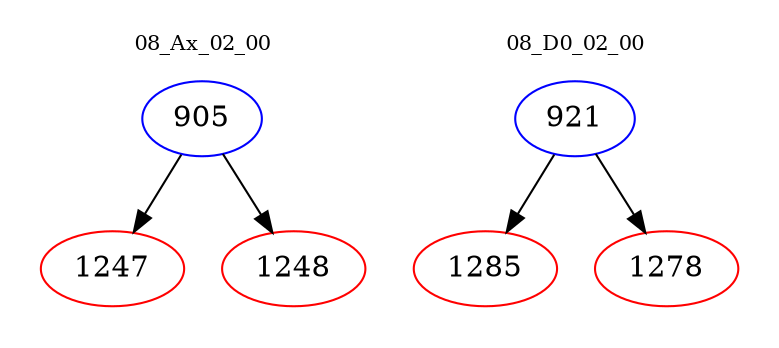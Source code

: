digraph{
subgraph cluster_0 {
color = white
label = "08_Ax_02_00";
fontsize=10;
T0_905 [label="905", color="blue"]
T0_905 -> T0_1247 [color="black"]
T0_1247 [label="1247", color="red"]
T0_905 -> T0_1248 [color="black"]
T0_1248 [label="1248", color="red"]
}
subgraph cluster_1 {
color = white
label = "08_D0_02_00";
fontsize=10;
T1_921 [label="921", color="blue"]
T1_921 -> T1_1285 [color="black"]
T1_1285 [label="1285", color="red"]
T1_921 -> T1_1278 [color="black"]
T1_1278 [label="1278", color="red"]
}
}
